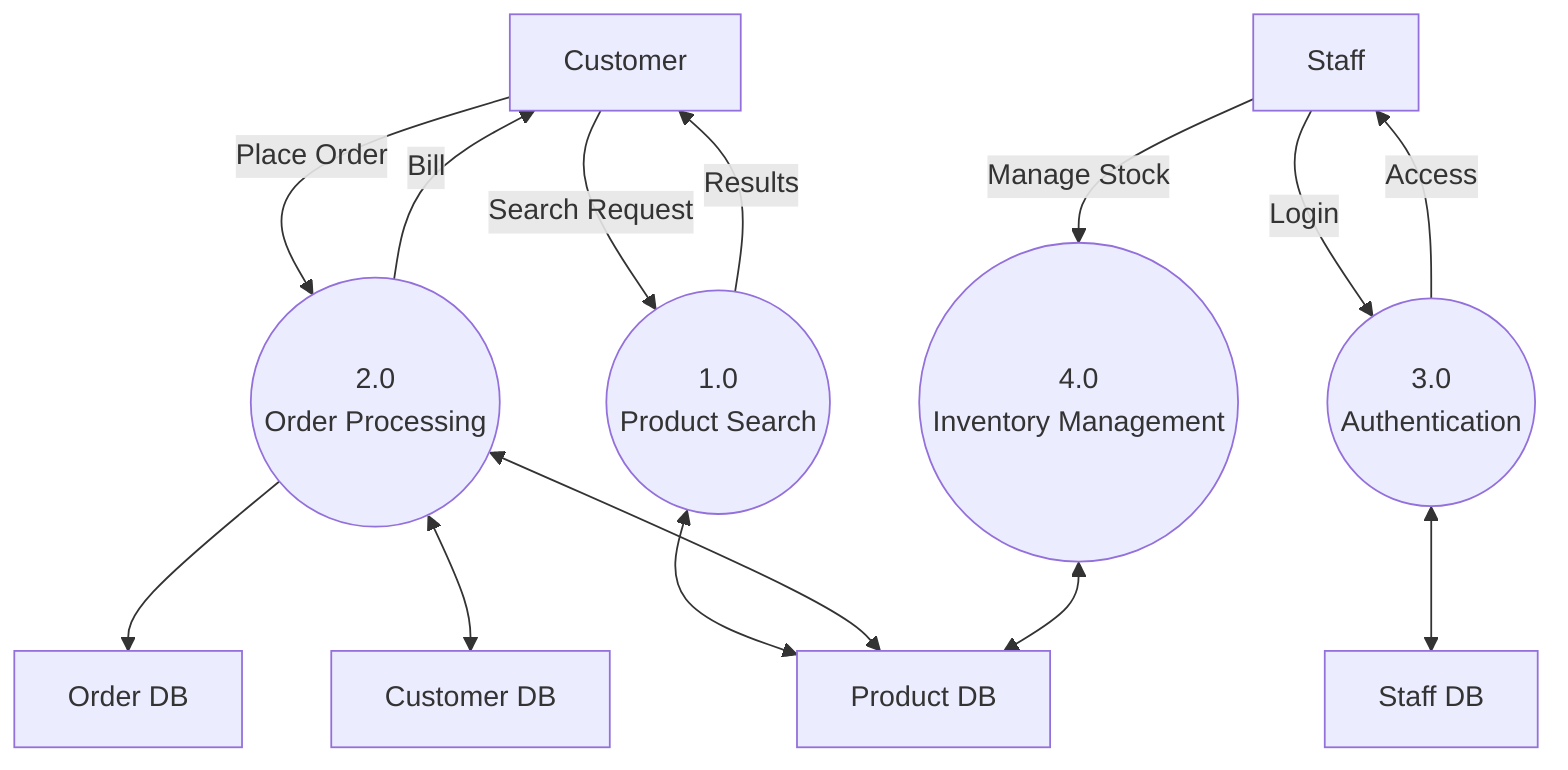 flowchart TD
    %% External Entities
    Customer[Customer]
    Staff[Staff]
    
    %% Processes
    P1((1.0\nProduct Search))
    P2((2.0\nOrder Processing))
    P3((3.0\nAuthentication))
    P4((4.0\nInventory Management))
    
    %% Data Stores with parallel lines
    DS1[Product DB]
    style DS1 path d: M 5,5 l 100,0 l 0,40 l -100,0 l 0,-40 M 10,0 l 100,0 l 0,40 l -100,0 l 0, -40
    
    DS2[Customer DB]
    style DS2 path d: M 5,5 l 100,0 l 0,40 l -100,0 l 0,-40 M 10,0 l 100,0 l 0,40 l -100,0 l 0, -40
    
    DS3[Staff DB]
    style DS3 path d: M 5,5 l 100,0 l 0,40 l -100,0 l 0,-40 M 10,0 l 100,0 l 0,40 l -100,0 l 0, -40
    
    DS4[Order DB]
    style DS4 path d: M 5,5 l 100,0 l 0,40 l -100,0 l 0,-40 M 10,0 l 100,0 l 0,40 l -100,0 l 0, -40
    
    %% Flows
    Customer -->|Search Request| P1
    Customer -->|Place Order| P2
    Staff -->|Login| P3
    Staff -->|Manage Stock| P4
    
    P1 -->|Results| Customer
    P2 -->|Bill| Customer
    P3 -->|Access| Staff
    
    P1 <--> DS1
    P2 <--> DS1
    P2 <--> DS2
    P2 --> DS4
    P3 <--> DS3
    P4 <--> DS1